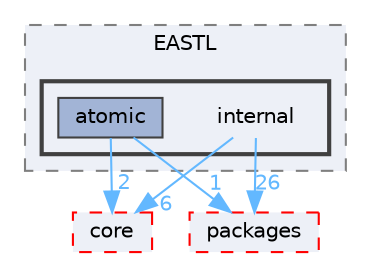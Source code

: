 digraph "runtime/EASTL/include/EASTL/internal"
{
 // LATEX_PDF_SIZE
  bgcolor="transparent";
  edge [fontname=Helvetica,fontsize=10,labelfontname=Helvetica,labelfontsize=10];
  node [fontname=Helvetica,fontsize=10,shape=box,height=0.2,width=0.4];
  compound=true
  subgraph clusterdir_7072dc190ed4e9ada04739833358a74a {
    graph [ bgcolor="#edf0f7", pencolor="grey50", label="EASTL", fontname=Helvetica,fontsize=10 style="filled,dashed", URL="dir_7072dc190ed4e9ada04739833358a74a.html",tooltip=""]
  subgraph clusterdir_7923ec330a5c1d2a00aed0df1ab55131 {
    graph [ bgcolor="#edf0f7", pencolor="grey25", label="", fontname=Helvetica,fontsize=10 style="filled,bold", URL="dir_7923ec330a5c1d2a00aed0df1ab55131.html",tooltip=""]
    dir_7923ec330a5c1d2a00aed0df1ab55131 [shape=plaintext, label="internal"];
  dir_e84c0d1611b2682ec84fd8008e83093d [label="atomic", fillcolor="#a2b4d6", color="grey25", style="filled", URL="dir_e84c0d1611b2682ec84fd8008e83093d.html",tooltip=""];
  }
  }
  dir_0b94c9ea5f3d98712a457061cc05ff83 [label="core", fillcolor="#edf0f7", color="red", style="filled,dashed", URL="dir_0b94c9ea5f3d98712a457061cc05ff83.html",tooltip=""];
  dir_cc5c4d973dd7a361701cc063f2c02cbc [label="packages", fillcolor="#edf0f7", color="red", style="filled,dashed", URL="dir_cc5c4d973dd7a361701cc063f2c02cbc.html",tooltip=""];
  dir_7923ec330a5c1d2a00aed0df1ab55131->dir_0b94c9ea5f3d98712a457061cc05ff83 [headlabel="6", labeldistance=1.5 headhref="dir_000089_000023.html" href="dir_000089_000023.html" color="steelblue1" fontcolor="steelblue1"];
  dir_7923ec330a5c1d2a00aed0df1ab55131->dir_cc5c4d973dd7a361701cc063f2c02cbc [headlabel="26", labeldistance=1.5 headhref="dir_000089_000102.html" href="dir_000089_000102.html" color="steelblue1" fontcolor="steelblue1"];
  dir_e84c0d1611b2682ec84fd8008e83093d->dir_0b94c9ea5f3d98712a457061cc05ff83 [headlabel="2", labeldistance=1.5 headhref="dir_000005_000023.html" href="dir_000005_000023.html" color="steelblue1" fontcolor="steelblue1"];
  dir_e84c0d1611b2682ec84fd8008e83093d->dir_cc5c4d973dd7a361701cc063f2c02cbc [headlabel="1", labeldistance=1.5 headhref="dir_000005_000102.html" href="dir_000005_000102.html" color="steelblue1" fontcolor="steelblue1"];
}
